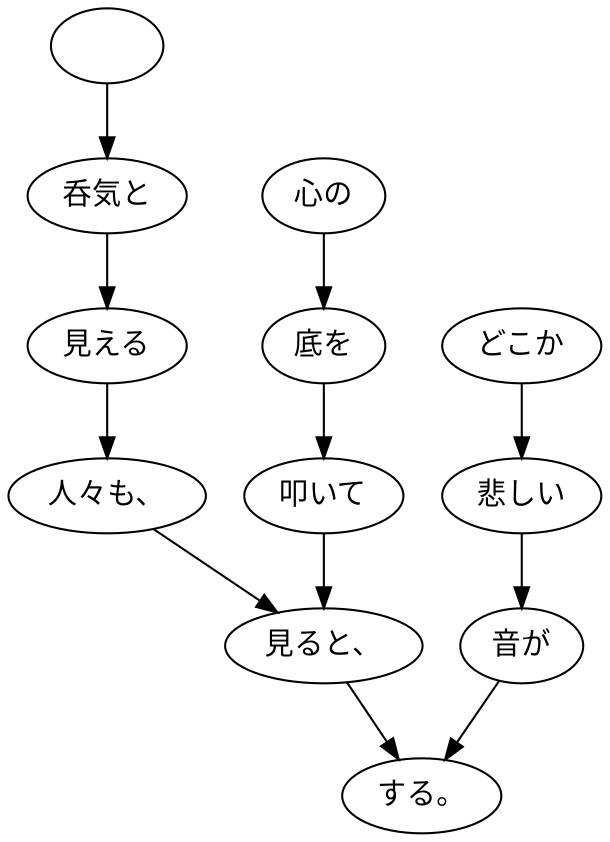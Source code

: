 digraph graph9094 {
	node0 [label="　"];
	node1 [label="呑気と"];
	node2 [label="見える"];
	node3 [label="人々も、"];
	node4 [label="心の"];
	node5 [label="底を"];
	node6 [label="叩いて"];
	node7 [label="見ると、"];
	node8 [label="どこか"];
	node9 [label="悲しい"];
	node10 [label="音が"];
	node11 [label="する。"];
	node0 -> node1;
	node1 -> node2;
	node2 -> node3;
	node3 -> node7;
	node4 -> node5;
	node5 -> node6;
	node6 -> node7;
	node7 -> node11;
	node8 -> node9;
	node9 -> node10;
	node10 -> node11;
}
